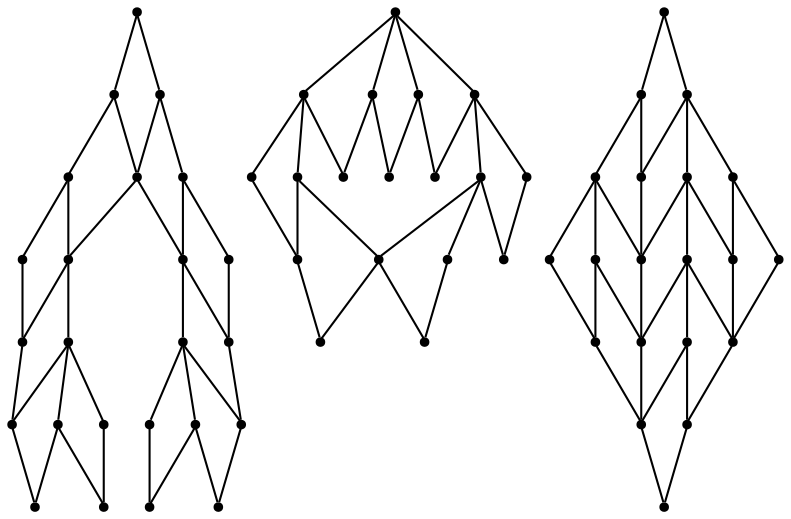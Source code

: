 graph {
  node [shape=point,comment="{\"directed\":false,\"doi\":\"10.1007/978-3-540-31843-9_19\",\"figure\":\"8\"}"]

  v0 [pos="1304.4551190043603,644.4879685678789"]
  v1 [pos="1217.7098700944769,593.758725607267"]
  v2 [pos="1267.6316088299418,507.0337767242104"]
  v3 [pos="1329.0055459665698,426.85042965796686"]
  v4 [pos="1231.6207803415696,453.03374874976373"]
  v5 [pos="1257.8089707485465,355.6670978505124"]
  v6 [pos="1207.887168422965,670.6702704070717"]
  v7 [pos="1120.326090116279,619.9420446990639"]
  v8 [pos="1196.4309002543605,435.8504449167559"]
  v9 [pos="1171.0636582485465,533.2129314381589"]
  v10 [pos="1162.0619685683141,838.3962149261147"]
  v11 [pos="1136.6947901526164,741.8504868784258"]
  v12 [pos="1075.3177688953488,788.487958395353"]
  v13 [pos="1049.1326308139535,691.125440084806"]
  v14 [pos="987.7577080305233,838.3962149261147"]
  v15 [pos="962.3873342114827,741.8504868784258"]
  v16 [pos="1032.7660610465116,510.1004436451901"]
  v17 [pos="1020.4898142260174,572.4868928232501"]
  v18 [pos="1085.9572220203488,474.3045960703204"]
  v19 [pos="1023.5581168241279,462.03271496680463"]
  v20 [pos="970.3669558502907,426.2368673919349"]
  v21 [pos="937.8369549418604,925.9420548715899"]
  v22 [pos="970.3669558502907,497.8285625416745"]
  v23 [pos="957.0697061228198,560.2139944671303"]
  v24 [pos="916.1526934956396,462.03271496680475"]
  v25 [pos="865.0067496366279,767.2139639495522"]
  v26 [pos="911.6528978924418,828.579536561043"]
  v27 [pos="894.6716342659884,572.4868928232501"]
  v28 [pos="944.7934275072674,623.6224010426511"]
  v29 [pos="882.3964207848837,635.8963166513751"]
  v30 [pos="891.6023301235465,402.7139817514726"]
  v31 [pos="853.7546534338662,474.3045960703204"]
  v32 [pos="814.2691656068314,854.7587230641354"]
  v33 [pos="841.4804732921511,537.7139563201576"]
  v34 [pos="829.204242369186,414.98688010759247"]
  v35 [pos="828.1821902252907,600.1004690765053"]
  v36 [pos="764.3505268895349,767.2139639495522"]
  v37 [pos="771.7174895530524,806.4879889129311"]
  v38 [pos="789.3103788154069,474.3045960703204"]
  v39 [pos="777.036198673692,537.7139563201576"]
  v40 [pos="721.7967841569767,893.2139232594479"]
  v41 [pos="671.0623001453488,806.4879889129311"]
  v42 [pos="689.5751317223836,487.6004372873614"]
  v43 [pos="689.5751317223837,551.0098929046303"]
  v44 [pos="644.5667787063953,441.5785625416745"]
  v45 [pos="644.5667787063954,506.009816610685"]
  v46 [pos="644.5667787063954,597.0326895354897"]
  v47 [pos="598.5363258539244,396.578549826017"]
  v48 [pos="598.5363258539244,487.6004372873614"]
  v49 [pos="598.5363258539244,551.0098929046303"]
  v50 [pos="598.5363258539244,642.0326386728594"]
  v51 [pos="580.1235374273256,597.0326895354896"]
  v52 [pos="535.1151844113372,396.578549826017"]
  v53 [pos="553.527972837936,441.5785625416745"]
  v54 [pos="535.1151844113372,487.6004372873614"]
  v55 [pos="535.1151844113372,551.0098929046303"]
  v56 [pos="535.1151844113372,642.0326386728593"]
  v57 [pos="489.08368232194766,441.5785625416745"]
  v58 [pos="489.08368232194766,532.6004182138751"]
  v59 [pos="489.08368232194766,597.0326895354897"]
  v60 [pos="444.07531340843025,487.6004372873614"]
  v61 [pos="444.07531340843025,551.0098929046303"]

  v0 -- v1 [id="-1",pos="1304.4551190043603,644.4879685678789 1217.7098700944769,593.758725607267 1217.7098700944769,593.758725607267 1217.7098700944769,593.758725607267"]
  v60 -- v61 [id="-2",pos="444.07531340843025,487.6004372873614 444.07531340843025,551.0098929046303 444.07531340843025,551.0098929046303 444.07531340843025,551.0098929046303"]
  v59 -- v61 [id="-3",pos="489.08368232194766,597.0326895354897 444.07531340843025,551.0098929046303 444.07531340843025,551.0098929046303 444.07531340843025,551.0098929046303"]
  v58 -- v60 [id="-4",pos="489.08368232194766,532.6004182138751 444.07531340843025,487.6004372873614 444.07531340843025,487.6004372873614 444.07531340843025,487.6004372873614"]
  v58 -- v59 [id="-5",pos="489.08368232194766,532.6004182138751 489.08368232194766,597.0326895354897 489.08368232194766,597.0326895354897 489.08368232194766,597.0326895354897"]
  v57 -- v60 [id="-6",pos="489.08368232194766,441.5785625416745 444.07531340843025,487.6004372873614 444.07531340843025,487.6004372873614 444.07531340843025,487.6004372873614"]
  v56 -- v59 [id="-7",pos="535.1151844113372,642.0326386728593 489.08368232194766,597.0326895354897 489.08368232194766,597.0326895354897 489.08368232194766,597.0326895354897"]
  v55 -- v59 [id="-8",pos="535.1151844113372,551.0098929046303 489.08368232194766,597.0326895354897 489.08368232194766,597.0326895354897 489.08368232194766,597.0326895354897"]
  v54 -- v57 [id="-9",pos="535.1151844113372,487.6004372873614 489.08368232194766,441.5785625416745 489.08368232194766,441.5785625416745 489.08368232194766,441.5785625416745"]
  v54 -- v55 [id="-10",pos="535.1151844113372,487.6004372873614 535.1151844113372,551.0098929046303 535.1151844113372,551.0098929046303 535.1151844113372,551.0098929046303"]
  v54 -- v58 [id="-11",pos="535.1151844113372,487.6004372873614 489.08368232194766,532.6004182138751 489.08368232194766,532.6004182138751 489.08368232194766,532.6004182138751"]
  v52 -- v57 [id="-12",pos="535.1151844113372,396.578549826017 489.08368232194766,441.5785625416745 489.08368232194766,441.5785625416745 489.08368232194766,441.5785625416745"]
  v53 -- v57 [id="-13",pos="553.527972837936,441.5785625416745 489.08368232194766,441.5785625416745 489.08368232194766,441.5785625416745 489.08368232194766,441.5785625416745"]
  v51 -- v55 [id="-14",pos="580.1235374273256,597.0326895354896 535.1151844113372,551.0098929046303 535.1151844113372,551.0098929046303 535.1151844113372,551.0098929046303"]
  v51 -- v56 [id="-15",pos="580.1235374273256,597.0326895354896 535.1151844113372,642.0326386728593 535.1151844113372,642.0326386728593 535.1151844113372,642.0326386728593"]
  v50 -- v56 [id="-16",pos="598.5363258539244,642.0326386728594 535.1151844113372,642.0326386728593 535.1151844113372,642.0326386728593 535.1151844113372,642.0326386728593"]
  v49 -- v55 [id="-17",pos="598.5363258539244,551.0098929046303 535.1151844113372,551.0098929046303 535.1151844113372,551.0098929046303 535.1151844113372,551.0098929046303"]
  v48 -- v54 [id="-18",pos="598.5363258539244,487.6004372873614 535.1151844113372,487.6004372873614 535.1151844113372,487.6004372873614 535.1151844113372,487.6004372873614"]
  v48 -- v53 [id="-19",pos="598.5363258539244,487.6004372873614 553.527972837936,441.5785625416745 553.527972837936,441.5785625416745 553.527972837936,441.5785625416745"]
  v48 -- v49 [id="-20",pos="598.5363258539244,487.6004372873614 598.5363258539244,551.0098929046303 598.5363258539244,551.0098929046303 598.5363258539244,551.0098929046303"]
  v47 -- v53 [id="-21",pos="598.5363258539244,396.578549826017 553.527972837936,441.5785625416745 553.527972837936,441.5785625416745 553.527972837936,441.5785625416745"]
  v47 -- v52 [id="-22",pos="598.5363258539244,396.578549826017 535.1151844113372,396.578549826017 535.1151844113372,396.578549826017 535.1151844113372,396.578549826017"]
  v46 -- v51 [id="-23",pos="644.5667787063954,597.0326895354897 580.1235374273256,597.0326895354896 580.1235374273256,597.0326895354896 580.1235374273256,597.0326895354896"]
  v46 -- v49 [id="-24",pos="644.5667787063954,597.0326895354897 598.5363258539244,551.0098929046303 598.5363258539244,551.0098929046303 598.5363258539244,551.0098929046303"]
  v46 -- v50 [id="-25",pos="644.5667787063954,597.0326895354897 598.5363258539244,642.0326386728594 598.5363258539244,642.0326386728594 598.5363258539244,642.0326386728594"]
  v45 -- v49 [id="-26",pos="644.5667787063954,506.009816610685 598.5363258539244,551.0098929046303 598.5363258539244,551.0098929046303 598.5363258539244,551.0098929046303"]
  v44 -- v48 [id="-27",pos="644.5667787063953,441.5785625416745 598.5363258539244,487.6004372873614 598.5363258539244,487.6004372873614 598.5363258539244,487.6004372873614"]
  v44 -- v45 [id="-28",pos="644.5667787063953,441.5785625416745 644.5667787063954,506.009816610685 644.5667787063954,506.009816610685 644.5667787063954,506.009816610685"]
  v44 -- v47 [id="-29",pos="644.5667787063953,441.5785625416745 598.5363258539244,396.578549826017 598.5363258539244,396.578549826017 598.5363258539244,396.578549826017"]
  v43 -- v46 [id="-30",pos="689.5751317223837,551.0098929046303 644.5667787063954,597.0326895354897 644.5667787063954,597.0326895354897 644.5667787063954,597.0326895354897"]
  v43 -- v45 [id="-31",pos="689.5751317223837,551.0098929046303 644.5667787063954,506.009816610685 644.5667787063954,506.009816610685 644.5667787063954,506.009816610685"]
  v42 -- v44 [id="-32",pos="689.5751317223836,487.6004372873614 644.5667787063953,441.5785625416745 644.5667787063953,441.5785625416745 644.5667787063953,441.5785625416745"]
  v42 -- v43 [id="-33",pos="689.5751317223836,487.6004372873614 689.5751317223837,551.0098929046303 689.5751317223837,551.0098929046303 689.5751317223837,551.0098929046303"]
  v36 -- v41 [id="-34",pos="764.3505268895349,767.2139639495522 671.0623001453488,806.4879889129311 671.0623001453488,806.4879889129311 671.0623001453488,806.4879889129311"]
  v37 -- v41 [id="-35",pos="771.7174895530524,806.4879889129311 671.0623001453488,806.4879889129311 671.0623001453488,806.4879889129311 671.0623001453488,806.4879889129311"]
  v37 -- v40 [id="-36",pos="771.7174895530524,806.4879889129311 721.7967841569767,893.2139232594479 721.7967841569767,893.2139232594479 721.7967841569767,893.2139232594479"]
  v38 -- v39 [id="-37",pos="789.3103788154069,474.3045960703204 777.036198673692,537.7139563201576 777.036198673692,537.7139563201576 777.036198673692,537.7139563201576"]
  v32 -- v40 [id="-38",pos="814.2691656068314,854.7587230641354 721.7967841569767,893.2139232594479 721.7967841569767,893.2139232594479 721.7967841569767,893.2139232594479"]
  v33 -- v39 [id="-39",pos="841.4804732921511,537.7139563201576 777.036198673692,537.7139563201576 777.036198673692,537.7139563201576 777.036198673692,537.7139563201576"]
  v33 -- v35 [id="-40",pos="841.4804732921511,537.7139563201576 828.1821902252907,600.1004690765053 828.1821902252907,600.1004690765053 828.1821902252907,600.1004690765053"]
  v31 -- v33 [id="-41",pos="853.7546534338662,474.3045960703204 841.4804732921511,537.7139563201576 841.4804732921511,537.7139563201576 841.4804732921511,537.7139563201576"]
  v31 -- v38 [id="-42",pos="853.7546534338662,474.3045960703204 789.3103788154069,474.3045960703204 789.3103788154069,474.3045960703204 789.3103788154069,474.3045960703204"]
  v31 -- v34 [id="-43",pos="853.7546534338662,474.3045960703204 829.204242369186,414.98688010759247 829.204242369186,414.98688010759247 829.204242369186,414.98688010759247"]
  v25 -- v37 [id="-44",pos="865.0067496366279,767.2139639495522 771.7174895530524,806.4879889129311 771.7174895530524,806.4879889129311 771.7174895530524,806.4879889129311"]
  v25 -- v32 [id="-45",pos="865.0067496366279,767.2139639495522 814.2691656068314,854.7587230641354 814.2691656068314,854.7587230641354 814.2691656068314,854.7587230641354"]
  v25 -- v36 [id="-46",pos="865.0067496366279,767.2139639495522 764.3505268895349,767.2139639495522 764.3505268895349,767.2139639495522 764.3505268895349,767.2139639495522"]
  v29 -- v35 [id="-47",pos="882.3964207848837,635.8963166513751 828.1821902252907,600.1004690765053 828.1821902252907,600.1004690765053 828.1821902252907,600.1004690765053"]
  v30 -- v34 [id="-48",pos="891.6023301235465,402.7139817514726 829.204242369186,414.98688010759247 829.204242369186,414.98688010759247 829.204242369186,414.98688010759247"]
  v27 -- v33 [id="-49",pos="894.6716342659884,572.4868928232501 841.4804732921511,537.7139563201576 841.4804732921511,537.7139563201576 841.4804732921511,537.7139563201576"]
  v27 -- v29 [id="-50",pos="894.6716342659884,572.4868928232501 882.3964207848837,635.8963166513751 882.3964207848837,635.8963166513751 882.3964207848837,635.8963166513751"]
  v26 -- v32 [id="-51",pos="911.6528978924418,828.579536561043 814.2691656068314,854.7587230641354 814.2691656068314,854.7587230641354 814.2691656068314,854.7587230641354"]
  v24 -- v31 [id="-52",pos="916.1526934956396,462.03271496680475 853.7546534338662,474.3045960703204 853.7546534338662,474.3045960703204 853.7546534338662,474.3045960703204"]
  v24 -- v30 [id="-53",pos="916.1526934956396,462.03271496680475 891.6023301235465,402.7139817514726 891.6023301235465,402.7139817514726 891.6023301235465,402.7139817514726"]
  v24 -- v20 [id="-54",pos="916.1526934956396,462.03271496680475 970.3669558502907,426.2368673919349 970.3669558502907,426.2368673919349 970.3669558502907,426.2368673919349"]
  v21 -- v26 [id="-55",pos="937.8369549418604,925.9420548715899 911.6528978924418,828.579536561043 911.6528978924418,828.579536561043 911.6528978924418,828.579536561043"]
  v28 -- v29 [id="-56",pos="944.7934275072674,623.6224010426511 882.3964207848837,635.8963166513751 882.3964207848837,635.8963166513751 882.3964207848837,635.8963166513751"]
  v23 -- v28 [id="-57",pos="957.0697061228198,560.2139944671303 944.7934275072674,623.6224010426511 944.7934275072674,623.6224010426511 944.7934275072674,623.6224010426511"]
  v23 -- v27 [id="-58",pos="957.0697061228198,560.2139944671303 894.6716342659884,572.4868928232501 894.6716342659884,572.4868928232501 894.6716342659884,572.4868928232501"]
  v23 -- v17 [id="-59",pos="957.0697061228198,560.2139944671303 1020.4898142260174,572.4868928232501 1020.4898142260174,572.4868928232501 1020.4898142260174,572.4868928232501"]
  v15 -- v26 [id="-60",pos="962.3873342114827,741.8504868784258 911.6528978924418,828.579536561043 911.6528978924418,828.579536561043 911.6528978924418,828.579536561043"]
  v15 -- v25 [id="-61",pos="962.3873342114827,741.8504868784258 865.0067496366279,767.2139639495522 865.0067496366279,767.2139639495522 865.0067496366279,767.2139639495522"]
  v22 -- v16 [id="-62",pos="970.3669558502907,497.8285625416745 1032.7660610465116,510.1004436451901 1032.7660610465116,510.1004436451901 1032.7660610465116,510.1004436451901"]
  v22 -- v24 [id="-63",pos="970.3669558502907,497.8285625416745 916.1526934956396,462.03271496680475 916.1526934956396,462.03271496680475 916.1526934956396,462.03271496680475"]
  v22 -- v23 [id="-64",pos="970.3669558502907,497.8285625416745 957.0697061228198,560.2139944671303 957.0697061228198,560.2139944671303 957.0697061228198,560.2139944671303"]
  v22 -- v19 [id="-65",pos="970.3669558502907,497.8285625416745 1023.5581168241279,462.03271496680463 1023.5581168241279,462.03271496680463 1023.5581168241279,462.03271496680463"]
  v14 -- v15 [id="-66",pos="987.7577080305233,838.3962149261147 962.3873342114827,741.8504868784258 962.3873342114827,741.8504868784258 962.3873342114827,741.8504868784258"]
  v14 -- v21 [id="-67",pos="987.7577080305233,838.3962149261147 937.8369549418604,925.9420548715899 937.8369549418604,925.9420548715899 937.8369549418604,925.9420548715899"]
  v19 -- v18 [id="-68",pos="1023.5581168241279,462.03271496680463 1085.9572220203488,474.3045960703204 1085.9572220203488,474.3045960703204 1085.9572220203488,474.3045960703204"]
  v19 -- v20 [id="-69",pos="1023.5581168241279,462.03271496680463 970.3669558502907,426.2368673919349 970.3669558502907,426.2368673919349 970.3669558502907,426.2368673919349"]
  v16 -- v18 [id="-70",pos="1032.7660610465116,510.1004436451901 1085.9572220203488,474.3045960703204 1085.9572220203488,474.3045960703204 1085.9572220203488,474.3045960703204"]
  v16 -- v17 [id="-71",pos="1032.7660610465116,510.1004436451901 1020.4898142260174,572.4868928232501 1020.4898142260174,572.4868928232501 1020.4898142260174,572.4868928232501"]
  v13 -- v7 [id="-72",pos="1049.1326308139535,691.125440084806 1120.326090116279,619.9420446990639 1120.326090116279,619.9420446990639 1120.326090116279,619.9420446990639"]
  v13 -- v15 [id="-73",pos="1049.1326308139535,691.125440084806 962.3873342114827,741.8504868784258 962.3873342114827,741.8504868784258 962.3873342114827,741.8504868784258"]
  v12 -- v14 [id="-74",pos="1075.3177688953488,788.487958395353 987.7577080305233,838.3962149261147 987.7577080305233,838.3962149261147 987.7577080305233,838.3962149261147"]
  v12 -- v13 [id="-75",pos="1075.3177688953488,788.487958395353 1049.1326308139535,691.125440084806 1049.1326308139535,691.125440084806 1049.1326308139535,691.125440084806"]
  v7 -- v1 [id="-76",pos="1120.326090116279,619.9420446990639 1217.7098700944769,593.758725607267 1217.7098700944769,593.758725607267 1217.7098700944769,593.758725607267"]
  v7 -- v9 [id="-77",pos="1120.326090116279,619.9420446990639 1171.0636582485465,533.2129314381589 1171.0636582485465,533.2129314381589 1171.0636582485465,533.2129314381589"]
  v11 -- v6 [id="-78",pos="1136.6947901526164,741.8504868784258 1207.887168422965,670.6702704070717 1207.887168422965,670.6702704070717 1207.887168422965,670.6702704070717"]
  v11 -- v13 [id="-79",pos="1136.6947901526164,741.8504868784258 1049.1326308139535,691.125440084806 1049.1326308139535,691.125440084806 1049.1326308139535,691.125440084806"]
  v10 -- v12 [id="-80",pos="1162.0619685683141,838.3962149261147 1075.3177688953488,788.487958395353 1075.3177688953488,788.487958395353 1075.3177688953488,788.487958395353"]
  v10 -- v11 [id="-81",pos="1162.0619685683141,838.3962149261147 1136.6947901526164,741.8504868784258 1136.6947901526164,741.8504868784258 1136.6947901526164,741.8504868784258"]
  v9 -- v8 [id="-82",pos="1171.0636582485465,533.2129314381589 1196.4309002543605,435.8504449167559 1196.4309002543605,435.8504449167559 1196.4309002543605,435.8504449167559"]
  v9 -- v4 [id="-83",pos="1171.0636582485465,533.2129314381589 1231.6207803415696,453.03374874976373 1231.6207803415696,453.03374874976373 1231.6207803415696,453.03374874976373"]
  v9 -- v2 [id="-84",pos="1171.0636582485465,533.2129314381589 1267.6316088299418,507.0337767242104 1267.6316088299418,507.0337767242104 1267.6316088299418,507.0337767242104"]
  v8 -- v5 [id="-85",pos="1196.4309002543605,435.8504449167559 1257.8089707485465,355.6670978505124 1257.8089707485465,355.6670978505124 1257.8089707485465,355.6670978505124"]
  v6 -- v7 [id="-86",pos="1207.887168422965,670.6702704070717 1120.326090116279,619.9420446990639 1120.326090116279,619.9420446990639 1120.326090116279,619.9420446990639"]
  v6 -- v0 [id="-87",pos="1207.887168422965,670.6702704070717 1304.4551190043603,644.4879685678789 1304.4551190043603,644.4879685678789 1304.4551190043603,644.4879685678789"]
  v1 -- v2 [id="-88",pos="1217.7098700944769,593.758725607267 1267.6316088299418,507.0337767242104 1267.6316088299418,507.0337767242104 1267.6316088299418,507.0337767242104"]
  v4 -- v5 [id="-89",pos="1231.6207803415696,453.03374874976373 1257.8089707485465,355.6670978505124 1257.8089707485465,355.6670978505124 1257.8089707485465,355.6670978505124"]
  v4 -- v3 [id="-90",pos="1231.6207803415696,453.03374874976373 1329.0055459665698,426.85042965796686 1329.0055459665698,426.85042965796686 1329.0055459665698,426.85042965796686"]
  v2 -- v3 [id="-91",pos="1267.6316088299418,507.0337767242104 1329.0055459665698,426.85042965796686 1329.0055459665698,426.85042965796686 1329.0055459665698,426.85042965796686"]
}